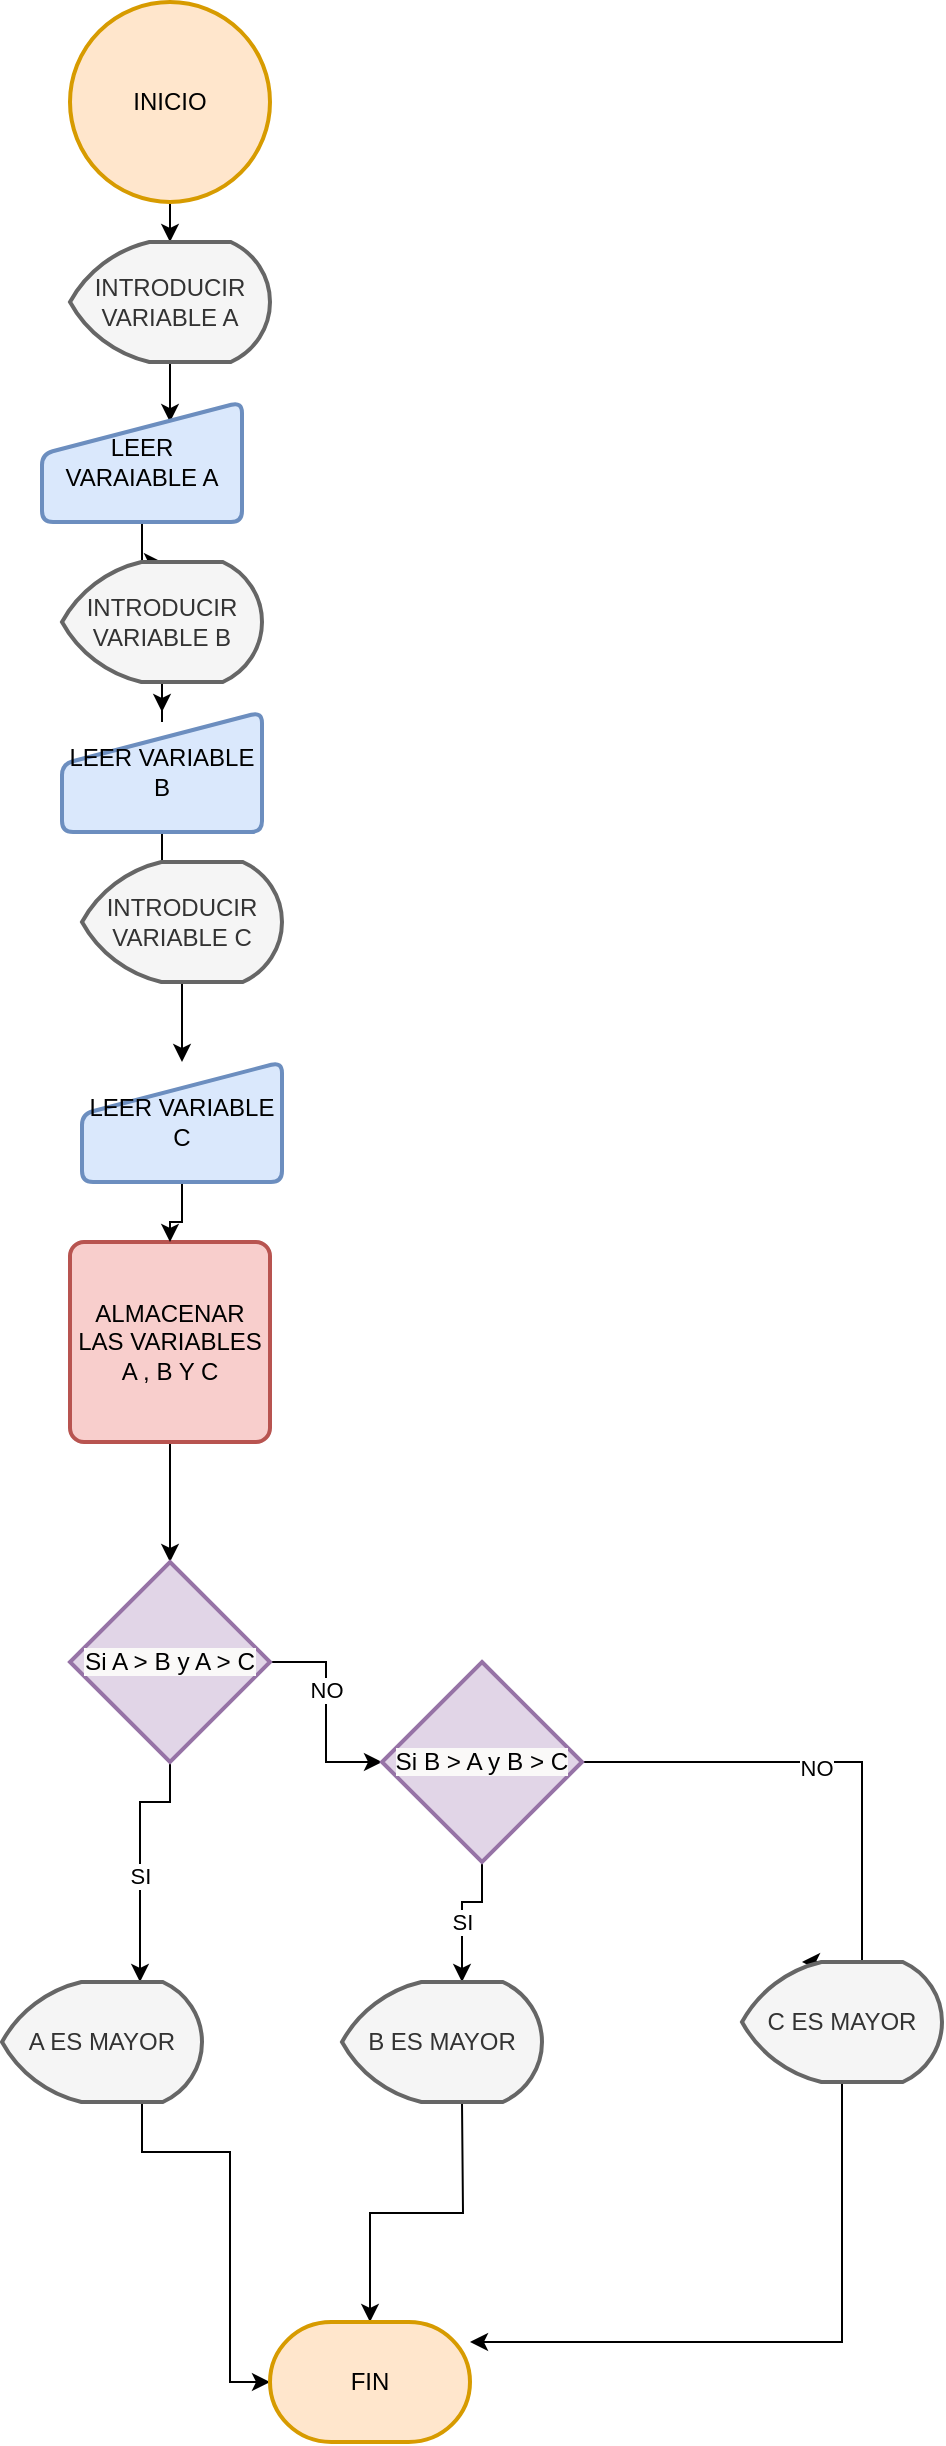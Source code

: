 <mxfile version="20.4.0" type="device"><diagram id="kZ6Zrz3GBEvWk45dpB8B" name="Página-1"><mxGraphModel dx="1422" dy="692" grid="1" gridSize="10" guides="1" tooltips="1" connect="1" arrows="1" fold="1" page="1" pageScale="1" pageWidth="827" pageHeight="1169" math="0" shadow="0"><root><mxCell id="0"/><mxCell id="1" parent="0"/><mxCell id="zIubNI1ISPokozdCmqut-26" style="edgeStyle=orthogonalEdgeStyle;rounded=0;orthogonalLoop=1;jettySize=auto;html=1;exitX=0.5;exitY=1;exitDx=0;exitDy=0;exitPerimeter=0;entryX=0.5;entryY=0;entryDx=0;entryDy=0;entryPerimeter=0;fontColor=#000000;" parent="1" source="zIubNI1ISPokozdCmqut-1" target="zIubNI1ISPokozdCmqut-3" edge="1"><mxGeometry relative="1" as="geometry"/></mxCell><mxCell id="zIubNI1ISPokozdCmqut-1" value="INICIO" style="strokeWidth=2;html=1;shape=mxgraph.flowchart.start_1;whiteSpace=wrap;fillColor=#ffe6cc;strokeColor=#d79b00;" parent="1" vertex="1"><mxGeometry x="364" y="70" width="100" height="100" as="geometry"/></mxCell><mxCell id="zIubNI1ISPokozdCmqut-33" style="edgeStyle=orthogonalEdgeStyle;rounded=0;orthogonalLoop=1;jettySize=auto;html=1;exitX=0.5;exitY=1;exitDx=0;exitDy=0;entryX=0.5;entryY=0;entryDx=0;entryDy=0;entryPerimeter=0;fontColor=#000000;" parent="1" source="zIubNI1ISPokozdCmqut-2" target="zIubNI1ISPokozdCmqut-9" edge="1"><mxGeometry relative="1" as="geometry"/></mxCell><mxCell id="zIubNI1ISPokozdCmqut-2" value="ALMACENAR LAS VARIABLES A , B Y C" style="rounded=1;whiteSpace=wrap;html=1;absoluteArcSize=1;arcSize=14;strokeWidth=2;fillColor=#f8cecc;strokeColor=#b85450;" parent="1" vertex="1"><mxGeometry x="364" y="690" width="100" height="100" as="geometry"/></mxCell><mxCell id="zIubNI1ISPokozdCmqut-27" style="edgeStyle=orthogonalEdgeStyle;rounded=0;orthogonalLoop=1;jettySize=auto;html=1;exitX=0.5;exitY=1;exitDx=0;exitDy=0;exitPerimeter=0;entryX=0.64;entryY=0.167;entryDx=0;entryDy=0;entryPerimeter=0;fontColor=#000000;" parent="1" source="zIubNI1ISPokozdCmqut-3" target="zIubNI1ISPokozdCmqut-4" edge="1"><mxGeometry relative="1" as="geometry"/></mxCell><mxCell id="zIubNI1ISPokozdCmqut-3" value="INTRODUCIR VARIABLE A" style="strokeWidth=2;html=1;shape=mxgraph.flowchart.display;whiteSpace=wrap;fillColor=#f5f5f5;fontColor=#333333;strokeColor=#666666;" parent="1" vertex="1"><mxGeometry x="364" y="190" width="100" height="60" as="geometry"/></mxCell><mxCell id="zIubNI1ISPokozdCmqut-28" style="edgeStyle=orthogonalEdgeStyle;rounded=0;orthogonalLoop=1;jettySize=auto;html=1;exitX=0.5;exitY=1;exitDx=0;exitDy=0;fontColor=#000000;" parent="1" source="zIubNI1ISPokozdCmqut-4" target="zIubNI1ISPokozdCmqut-5" edge="1"><mxGeometry relative="1" as="geometry"/></mxCell><mxCell id="zIubNI1ISPokozdCmqut-4" value="LEER VARAIABLE A" style="html=1;strokeWidth=2;shape=manualInput;whiteSpace=wrap;rounded=1;size=26;arcSize=11;fillColor=#dae8fc;strokeColor=#6c8ebf;" parent="1" vertex="1"><mxGeometry x="350" y="270" width="100" height="60" as="geometry"/></mxCell><mxCell id="zIubNI1ISPokozdCmqut-29" style="edgeStyle=orthogonalEdgeStyle;rounded=0;orthogonalLoop=1;jettySize=auto;html=1;exitX=0.5;exitY=1;exitDx=0;exitDy=0;exitPerimeter=0;fontColor=#000000;" parent="1" source="zIubNI1ISPokozdCmqut-5" target="zIubNI1ISPokozdCmqut-6" edge="1"><mxGeometry relative="1" as="geometry"/></mxCell><mxCell id="zIubNI1ISPokozdCmqut-5" value="INTRODUCIR VARIABLE B" style="strokeWidth=2;html=1;shape=mxgraph.flowchart.display;whiteSpace=wrap;fillColor=#f5f5f5;fontColor=#333333;strokeColor=#666666;" parent="1" vertex="1"><mxGeometry x="360" y="350" width="100" height="60" as="geometry"/></mxCell><mxCell id="zIubNI1ISPokozdCmqut-30" style="edgeStyle=orthogonalEdgeStyle;rounded=0;orthogonalLoop=1;jettySize=auto;html=1;exitX=0.5;exitY=1;exitDx=0;exitDy=0;fontColor=#000000;" parent="1" source="zIubNI1ISPokozdCmqut-6" target="zIubNI1ISPokozdCmqut-7" edge="1"><mxGeometry relative="1" as="geometry"/></mxCell><mxCell id="zIubNI1ISPokozdCmqut-6" value="LEER VARIABLE B" style="html=1;strokeWidth=2;shape=manualInput;whiteSpace=wrap;rounded=1;size=26;arcSize=11;fillColor=#dae8fc;strokeColor=#6c8ebf;" parent="1" vertex="1"><mxGeometry x="360" y="425" width="100" height="60" as="geometry"/></mxCell><mxCell id="zIubNI1ISPokozdCmqut-31" style="edgeStyle=orthogonalEdgeStyle;rounded=0;orthogonalLoop=1;jettySize=auto;html=1;exitX=0.5;exitY=1;exitDx=0;exitDy=0;exitPerimeter=0;fontColor=#000000;" parent="1" source="zIubNI1ISPokozdCmqut-7" target="zIubNI1ISPokozdCmqut-8" edge="1"><mxGeometry relative="1" as="geometry"/></mxCell><mxCell id="zIubNI1ISPokozdCmqut-7" value="INTRODUCIR VARIABLE C" style="strokeWidth=2;html=1;shape=mxgraph.flowchart.display;whiteSpace=wrap;fillColor=#f5f5f5;fontColor=#333333;strokeColor=#666666;" parent="1" vertex="1"><mxGeometry x="370" y="500" width="100" height="60" as="geometry"/></mxCell><mxCell id="zIubNI1ISPokozdCmqut-32" style="edgeStyle=orthogonalEdgeStyle;rounded=0;orthogonalLoop=1;jettySize=auto;html=1;exitX=0.5;exitY=1;exitDx=0;exitDy=0;fontColor=#000000;" parent="1" source="zIubNI1ISPokozdCmqut-8" target="zIubNI1ISPokozdCmqut-2" edge="1"><mxGeometry relative="1" as="geometry"/></mxCell><mxCell id="zIubNI1ISPokozdCmqut-8" value="LEER VARIABLE C" style="html=1;strokeWidth=2;shape=manualInput;whiteSpace=wrap;rounded=1;size=26;arcSize=11;fillColor=#dae8fc;strokeColor=#6c8ebf;" parent="1" vertex="1"><mxGeometry x="370" y="600" width="100" height="60" as="geometry"/></mxCell><mxCell id="zIubNI1ISPokozdCmqut-11" style="edgeStyle=orthogonalEdgeStyle;rounded=0;orthogonalLoop=1;jettySize=auto;html=1;exitX=0.5;exitY=1;exitDx=0;exitDy=0;exitPerimeter=0;fontColor=#000000;" parent="1" source="zIubNI1ISPokozdCmqut-9" target="gGNmZAbJbXsOUnQSIABP-1" edge="1"><mxGeometry relative="1" as="geometry"><Array as="points"><mxPoint x="414" y="970"/><mxPoint x="399" y="970"/></Array><mxPoint x="399" y="1031.02" as="targetPoint"/></mxGeometry></mxCell><mxCell id="zIubNI1ISPokozdCmqut-12" value="SI" style="edgeLabel;html=1;align=center;verticalAlign=middle;resizable=0;points=[];fontColor=#000000;" parent="zIubNI1ISPokozdCmqut-11" vertex="1" connectable="0"><mxGeometry x="0.146" relative="1" as="geometry"><mxPoint as="offset"/></mxGeometry></mxCell><mxCell id="zIubNI1ISPokozdCmqut-14" style="edgeStyle=orthogonalEdgeStyle;rounded=0;orthogonalLoop=1;jettySize=auto;html=1;exitX=1;exitY=0.5;exitDx=0;exitDy=0;exitPerimeter=0;fontColor=#000000;" parent="1" source="zIubNI1ISPokozdCmqut-9" target="zIubNI1ISPokozdCmqut-13" edge="1"><mxGeometry relative="1" as="geometry"/></mxCell><mxCell id="zIubNI1ISPokozdCmqut-15" value="NO" style="edgeLabel;html=1;align=center;verticalAlign=middle;resizable=0;points=[];fontColor=#000000;" parent="zIubNI1ISPokozdCmqut-14" vertex="1" connectable="0"><mxGeometry x="-0.207" relative="1" as="geometry"><mxPoint as="offset"/></mxGeometry></mxCell><mxCell id="zIubNI1ISPokozdCmqut-9" value="&lt;span style=&quot;font-family: sans-serif; font-size: 12.155px; text-align: start; background-color: rgb(250, 249, 248);&quot;&gt;Si A &amp;gt; B y A &amp;gt; C &lt;/span&gt;" style="strokeWidth=2;html=1;shape=mxgraph.flowchart.decision;whiteSpace=wrap;fillColor=#e1d5e7;strokeColor=#9673a6;" parent="1" vertex="1"><mxGeometry x="364" y="850" width="100" height="100" as="geometry"/></mxCell><mxCell id="zIubNI1ISPokozdCmqut-24" style="edgeStyle=orthogonalEdgeStyle;rounded=0;orthogonalLoop=1;jettySize=auto;html=1;entryX=0;entryY=0.5;entryDx=0;entryDy=0;entryPerimeter=0;fontColor=#000000;" parent="1" source="gGNmZAbJbXsOUnQSIABP-1" target="zIubNI1ISPokozdCmqut-22" edge="1"><mxGeometry relative="1" as="geometry"><mxPoint x="400" y="1130" as="sourcePoint"/><Array as="points"><mxPoint x="400" y="1145"/><mxPoint x="444" y="1145"/><mxPoint x="444" y="1260"/></Array></mxGeometry></mxCell><mxCell id="zIubNI1ISPokozdCmqut-17" style="edgeStyle=orthogonalEdgeStyle;rounded=0;orthogonalLoop=1;jettySize=auto;html=1;exitX=0.5;exitY=1;exitDx=0;exitDy=0;exitPerimeter=0;entryX=0.5;entryY=0;entryDx=0;entryDy=0;entryPerimeter=0;fontColor=#000000;" parent="1" source="zIubNI1ISPokozdCmqut-13" edge="1"><mxGeometry relative="1" as="geometry"><Array as="points"><mxPoint x="570" y="1020"/><mxPoint x="560" y="1020"/></Array><mxPoint x="560" y="1060" as="targetPoint"/></mxGeometry></mxCell><mxCell id="zIubNI1ISPokozdCmqut-18" value="SI" style="edgeLabel;html=1;align=center;verticalAlign=middle;resizable=0;points=[];fontColor=#000000;" parent="zIubNI1ISPokozdCmqut-17" vertex="1" connectable="0"><mxGeometry x="0.143" relative="1" as="geometry"><mxPoint as="offset"/></mxGeometry></mxCell><mxCell id="zIubNI1ISPokozdCmqut-20" style="edgeStyle=orthogonalEdgeStyle;rounded=0;orthogonalLoop=1;jettySize=auto;html=1;exitX=1;exitY=0.5;exitDx=0;exitDy=0;exitPerimeter=0;fontColor=#000000;" parent="1" source="zIubNI1ISPokozdCmqut-13" edge="1"><mxGeometry relative="1" as="geometry"><mxPoint x="730" y="1050" as="targetPoint"/><Array as="points"><mxPoint x="760" y="950"/><mxPoint x="760" y="1050"/></Array></mxGeometry></mxCell><mxCell id="zIubNI1ISPokozdCmqut-21" value="NO" style="edgeLabel;html=1;align=center;verticalAlign=middle;resizable=0;points=[];fontColor=#000000;" parent="zIubNI1ISPokozdCmqut-20" vertex="1" connectable="0"><mxGeometry x="-0.133" y="-3" relative="1" as="geometry"><mxPoint as="offset"/></mxGeometry></mxCell><mxCell id="zIubNI1ISPokozdCmqut-13" value="&lt;span style=&quot;font-family: sans-serif; font-size: 12.155px; text-align: start; background-color: rgb(250, 249, 248);&quot;&gt;Si B &amp;gt; A y B &amp;gt; C&lt;/span&gt;" style="strokeWidth=2;html=1;shape=mxgraph.flowchart.decision;whiteSpace=wrap;fillColor=#e1d5e7;strokeColor=#9673a6;" parent="1" vertex="1"><mxGeometry x="520" y="900" width="100" height="100" as="geometry"/></mxCell><mxCell id="zIubNI1ISPokozdCmqut-23" style="edgeStyle=orthogonalEdgeStyle;rounded=0;orthogonalLoop=1;jettySize=auto;html=1;fontColor=#000000;" parent="1" target="zIubNI1ISPokozdCmqut-22" edge="1"><mxGeometry relative="1" as="geometry"><mxPoint x="560" y="1120" as="sourcePoint"/></mxGeometry></mxCell><mxCell id="zIubNI1ISPokozdCmqut-22" value="FIN" style="strokeWidth=2;html=1;shape=mxgraph.flowchart.terminator;whiteSpace=wrap;fillColor=#ffe6cc;strokeColor=#d79b00;" parent="1" vertex="1"><mxGeometry x="464" y="1230" width="100" height="60" as="geometry"/></mxCell><mxCell id="gGNmZAbJbXsOUnQSIABP-1" value="A ES MAYOR" style="strokeWidth=2;html=1;shape=mxgraph.flowchart.display;whiteSpace=wrap;fillColor=#f5f5f5;fontColor=#333333;strokeColor=#666666;" vertex="1" parent="1"><mxGeometry x="330" y="1060" width="100" height="60" as="geometry"/></mxCell><mxCell id="gGNmZAbJbXsOUnQSIABP-2" value="B ES MAYOR" style="strokeWidth=2;html=1;shape=mxgraph.flowchart.display;whiteSpace=wrap;fillColor=#f5f5f5;fontColor=#333333;strokeColor=#666666;" vertex="1" parent="1"><mxGeometry x="500" y="1060" width="100" height="60" as="geometry"/></mxCell><mxCell id="gGNmZAbJbXsOUnQSIABP-5" style="edgeStyle=orthogonalEdgeStyle;rounded=0;orthogonalLoop=1;jettySize=auto;html=1;" edge="1" parent="1" source="gGNmZAbJbXsOUnQSIABP-3" target="zIubNI1ISPokozdCmqut-22"><mxGeometry relative="1" as="geometry"><Array as="points"><mxPoint x="750" y="1240"/></Array></mxGeometry></mxCell><mxCell id="gGNmZAbJbXsOUnQSIABP-3" value="C ES MAYOR" style="strokeWidth=2;html=1;shape=mxgraph.flowchart.display;whiteSpace=wrap;fillColor=#f5f5f5;fontColor=#333333;strokeColor=#666666;" vertex="1" parent="1"><mxGeometry x="700" y="1050" width="100" height="60" as="geometry"/></mxCell></root></mxGraphModel></diagram></mxfile>